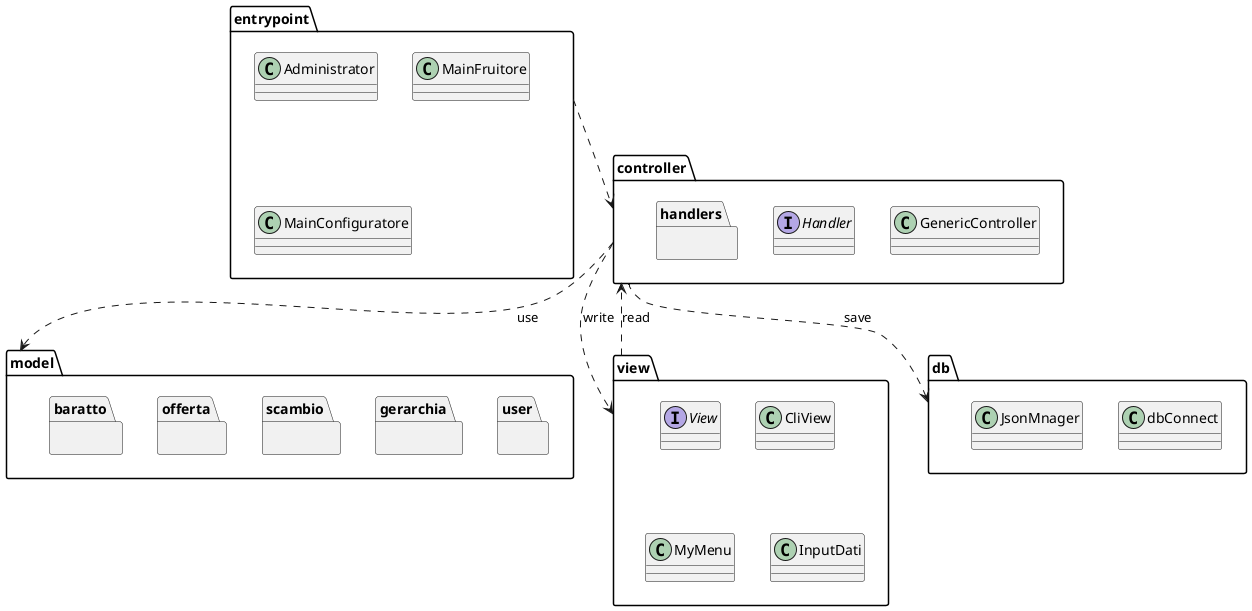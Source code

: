 @startuml package

package controller {
    package handlers {}
    class GenericController {}
    interface Handler {}

}

package model {
    package user {}
    package gerarchia{}
    package scambio {}
    package offerta {}
    package baratto {}
}

package view {
    interface View{}
    class CliView{}
    class MyMenu{}
    class InputDati{}
}

package db {
    class dbConnect{}
    class JsonMnager{}
}

package entrypoint {
    class Administrator{}
    class MainFruitore{}
    class MainConfiguratore{}
}

entrypoint ..> controller
controller ..> model : use
controller ..> db : save
controller ..> view : write
view ..> controller : read


@enduml